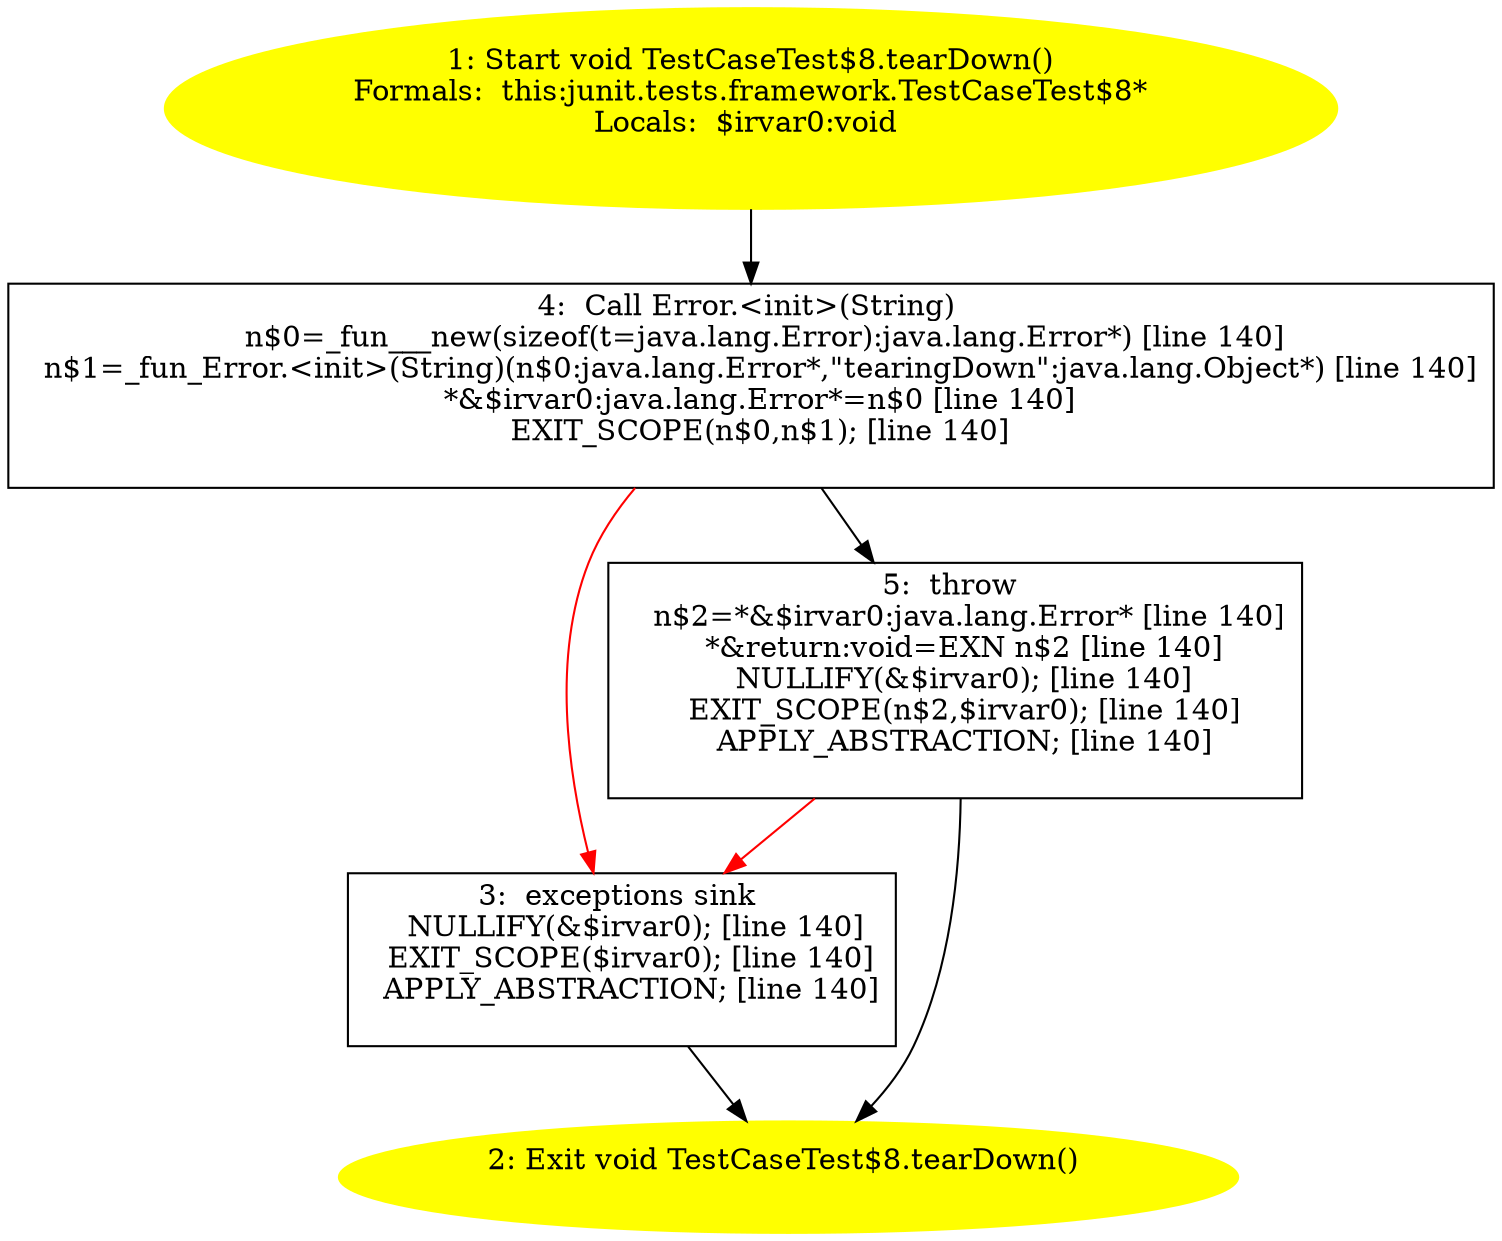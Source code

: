 /* @generated */
digraph cfg {
"junit.tests.framework.TestCaseTest$8.tearDown():void.db601ff007960bba9fa1c36e3c390dbd_1" [label="1: Start void TestCaseTest$8.tearDown()\nFormals:  this:junit.tests.framework.TestCaseTest$8*\nLocals:  $irvar0:void \n  " color=yellow style=filled]
	

	 "junit.tests.framework.TestCaseTest$8.tearDown():void.db601ff007960bba9fa1c36e3c390dbd_1" -> "junit.tests.framework.TestCaseTest$8.tearDown():void.db601ff007960bba9fa1c36e3c390dbd_4" ;
"junit.tests.framework.TestCaseTest$8.tearDown():void.db601ff007960bba9fa1c36e3c390dbd_2" [label="2: Exit void TestCaseTest$8.tearDown() \n  " color=yellow style=filled]
	

"junit.tests.framework.TestCaseTest$8.tearDown():void.db601ff007960bba9fa1c36e3c390dbd_3" [label="3:  exceptions sink \n   NULLIFY(&$irvar0); [line 140]\n  EXIT_SCOPE($irvar0); [line 140]\n  APPLY_ABSTRACTION; [line 140]\n " shape="box"]
	

	 "junit.tests.framework.TestCaseTest$8.tearDown():void.db601ff007960bba9fa1c36e3c390dbd_3" -> "junit.tests.framework.TestCaseTest$8.tearDown():void.db601ff007960bba9fa1c36e3c390dbd_2" ;
"junit.tests.framework.TestCaseTest$8.tearDown():void.db601ff007960bba9fa1c36e3c390dbd_4" [label="4:  Call Error.<init>(String) \n   n$0=_fun___new(sizeof(t=java.lang.Error):java.lang.Error*) [line 140]\n  n$1=_fun_Error.<init>(String)(n$0:java.lang.Error*,\"tearingDown\":java.lang.Object*) [line 140]\n  *&$irvar0:java.lang.Error*=n$0 [line 140]\n  EXIT_SCOPE(n$0,n$1); [line 140]\n " shape="box"]
	

	 "junit.tests.framework.TestCaseTest$8.tearDown():void.db601ff007960bba9fa1c36e3c390dbd_4" -> "junit.tests.framework.TestCaseTest$8.tearDown():void.db601ff007960bba9fa1c36e3c390dbd_5" ;
	 "junit.tests.framework.TestCaseTest$8.tearDown():void.db601ff007960bba9fa1c36e3c390dbd_4" -> "junit.tests.framework.TestCaseTest$8.tearDown():void.db601ff007960bba9fa1c36e3c390dbd_3" [color="red" ];
"junit.tests.framework.TestCaseTest$8.tearDown():void.db601ff007960bba9fa1c36e3c390dbd_5" [label="5:  throw \n   n$2=*&$irvar0:java.lang.Error* [line 140]\n  *&return:void=EXN n$2 [line 140]\n  NULLIFY(&$irvar0); [line 140]\n  EXIT_SCOPE(n$2,$irvar0); [line 140]\n  APPLY_ABSTRACTION; [line 140]\n " shape="box"]
	

	 "junit.tests.framework.TestCaseTest$8.tearDown():void.db601ff007960bba9fa1c36e3c390dbd_5" -> "junit.tests.framework.TestCaseTest$8.tearDown():void.db601ff007960bba9fa1c36e3c390dbd_2" ;
	 "junit.tests.framework.TestCaseTest$8.tearDown():void.db601ff007960bba9fa1c36e3c390dbd_5" -> "junit.tests.framework.TestCaseTest$8.tearDown():void.db601ff007960bba9fa1c36e3c390dbd_3" [color="red" ];
}

